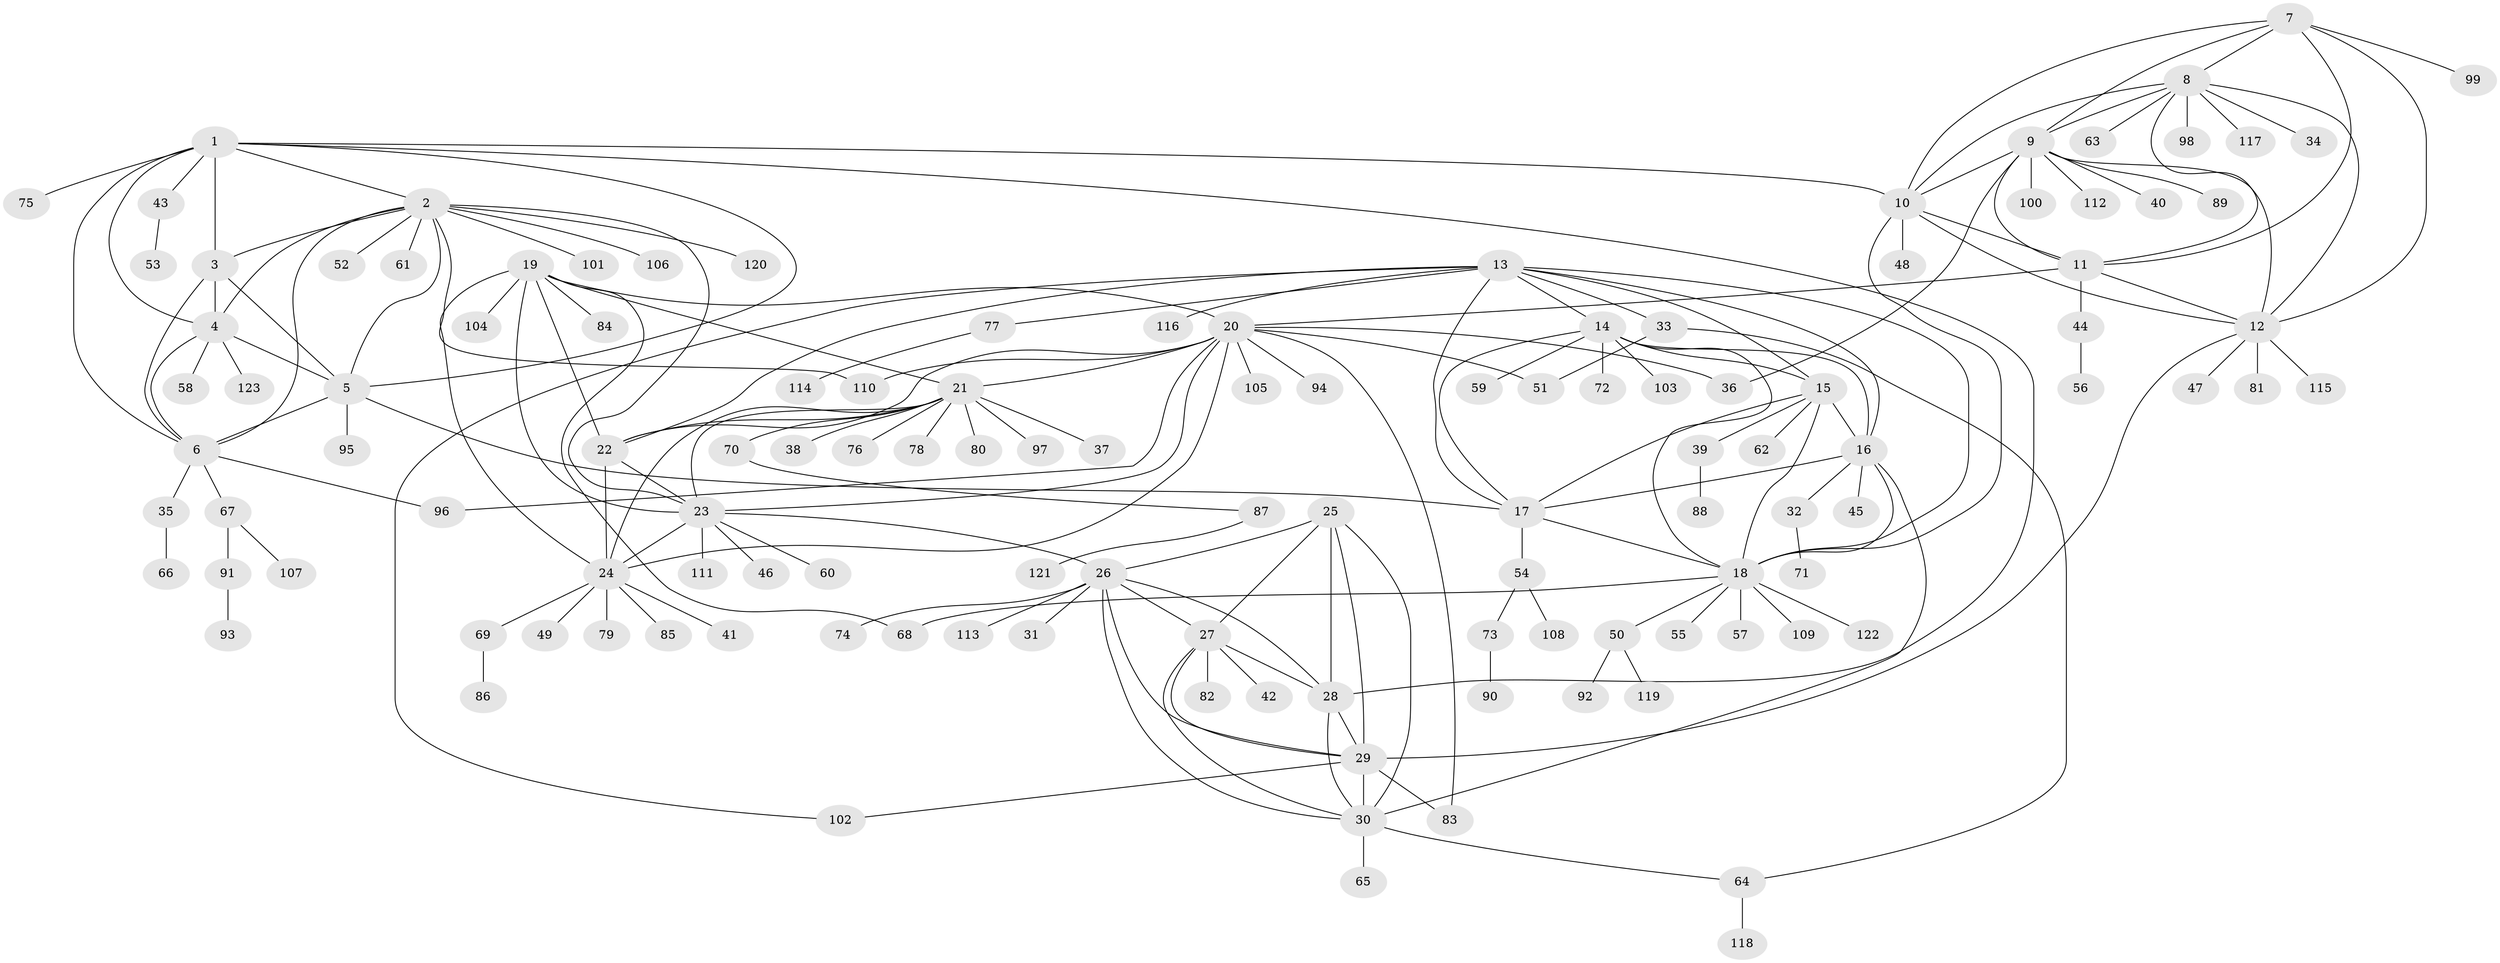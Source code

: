 // coarse degree distribution, {13: 0.010752688172043012, 10: 0.021505376344086023, 6: 0.03225806451612903, 5: 0.010752688172043012, 7: 0.06451612903225806, 9: 0.043010752688172046, 11: 0.03225806451612903, 12: 0.010752688172043012, 4: 0.010752688172043012, 1: 0.6559139784946236, 3: 0.021505376344086023, 2: 0.08602150537634409}
// Generated by graph-tools (version 1.1) at 2025/24/03/03/25 07:24:10]
// undirected, 123 vertices, 186 edges
graph export_dot {
graph [start="1"]
  node [color=gray90,style=filled];
  1;
  2;
  3;
  4;
  5;
  6;
  7;
  8;
  9;
  10;
  11;
  12;
  13;
  14;
  15;
  16;
  17;
  18;
  19;
  20;
  21;
  22;
  23;
  24;
  25;
  26;
  27;
  28;
  29;
  30;
  31;
  32;
  33;
  34;
  35;
  36;
  37;
  38;
  39;
  40;
  41;
  42;
  43;
  44;
  45;
  46;
  47;
  48;
  49;
  50;
  51;
  52;
  53;
  54;
  55;
  56;
  57;
  58;
  59;
  60;
  61;
  62;
  63;
  64;
  65;
  66;
  67;
  68;
  69;
  70;
  71;
  72;
  73;
  74;
  75;
  76;
  77;
  78;
  79;
  80;
  81;
  82;
  83;
  84;
  85;
  86;
  87;
  88;
  89;
  90;
  91;
  92;
  93;
  94;
  95;
  96;
  97;
  98;
  99;
  100;
  101;
  102;
  103;
  104;
  105;
  106;
  107;
  108;
  109;
  110;
  111;
  112;
  113;
  114;
  115;
  116;
  117;
  118;
  119;
  120;
  121;
  122;
  123;
  1 -- 2;
  1 -- 3;
  1 -- 4;
  1 -- 5;
  1 -- 6;
  1 -- 10;
  1 -- 28;
  1 -- 43;
  1 -- 75;
  2 -- 3;
  2 -- 4;
  2 -- 5;
  2 -- 6;
  2 -- 23;
  2 -- 52;
  2 -- 61;
  2 -- 101;
  2 -- 106;
  2 -- 110;
  2 -- 120;
  3 -- 4;
  3 -- 5;
  3 -- 6;
  4 -- 5;
  4 -- 6;
  4 -- 58;
  4 -- 123;
  5 -- 6;
  5 -- 17;
  5 -- 95;
  6 -- 35;
  6 -- 67;
  6 -- 96;
  7 -- 8;
  7 -- 9;
  7 -- 10;
  7 -- 11;
  7 -- 12;
  7 -- 99;
  8 -- 9;
  8 -- 10;
  8 -- 11;
  8 -- 12;
  8 -- 34;
  8 -- 63;
  8 -- 98;
  8 -- 117;
  9 -- 10;
  9 -- 11;
  9 -- 12;
  9 -- 36;
  9 -- 40;
  9 -- 89;
  9 -- 100;
  9 -- 112;
  10 -- 11;
  10 -- 12;
  10 -- 18;
  10 -- 48;
  11 -- 12;
  11 -- 20;
  11 -- 44;
  12 -- 29;
  12 -- 47;
  12 -- 81;
  12 -- 115;
  13 -- 14;
  13 -- 15;
  13 -- 16;
  13 -- 17;
  13 -- 18;
  13 -- 22;
  13 -- 33;
  13 -- 77;
  13 -- 102;
  13 -- 116;
  14 -- 15;
  14 -- 16;
  14 -- 17;
  14 -- 18;
  14 -- 59;
  14 -- 72;
  14 -- 103;
  15 -- 16;
  15 -- 17;
  15 -- 18;
  15 -- 39;
  15 -- 62;
  16 -- 17;
  16 -- 18;
  16 -- 30;
  16 -- 32;
  16 -- 45;
  17 -- 18;
  17 -- 54;
  18 -- 50;
  18 -- 55;
  18 -- 57;
  18 -- 68;
  18 -- 109;
  18 -- 122;
  19 -- 20;
  19 -- 21;
  19 -- 22;
  19 -- 23;
  19 -- 24;
  19 -- 68;
  19 -- 84;
  19 -- 104;
  20 -- 21;
  20 -- 22;
  20 -- 23;
  20 -- 24;
  20 -- 36;
  20 -- 51;
  20 -- 83;
  20 -- 94;
  20 -- 96;
  20 -- 105;
  20 -- 110;
  21 -- 22;
  21 -- 23;
  21 -- 24;
  21 -- 37;
  21 -- 38;
  21 -- 70;
  21 -- 76;
  21 -- 78;
  21 -- 80;
  21 -- 97;
  22 -- 23;
  22 -- 24;
  23 -- 24;
  23 -- 26;
  23 -- 46;
  23 -- 60;
  23 -- 111;
  24 -- 41;
  24 -- 49;
  24 -- 69;
  24 -- 79;
  24 -- 85;
  25 -- 26;
  25 -- 27;
  25 -- 28;
  25 -- 29;
  25 -- 30;
  26 -- 27;
  26 -- 28;
  26 -- 29;
  26 -- 30;
  26 -- 31;
  26 -- 74;
  26 -- 113;
  27 -- 28;
  27 -- 29;
  27 -- 30;
  27 -- 42;
  27 -- 82;
  28 -- 29;
  28 -- 30;
  29 -- 30;
  29 -- 83;
  29 -- 102;
  30 -- 64;
  30 -- 65;
  32 -- 71;
  33 -- 51;
  33 -- 64;
  35 -- 66;
  39 -- 88;
  43 -- 53;
  44 -- 56;
  50 -- 92;
  50 -- 119;
  54 -- 73;
  54 -- 108;
  64 -- 118;
  67 -- 91;
  67 -- 107;
  69 -- 86;
  70 -- 87;
  73 -- 90;
  77 -- 114;
  87 -- 121;
  91 -- 93;
}
